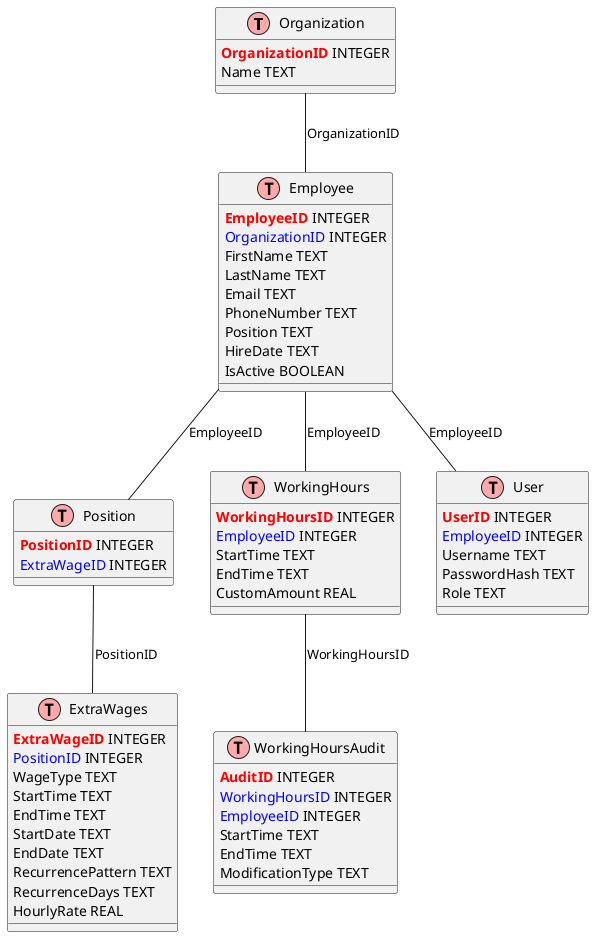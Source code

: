 @startuml

!define Table(name,desc) class name as "desc" << (T,#FFAAAA) >>
!define primary_key(x) <b><color:red>x</color></b>
!define foreign_key(x) <color:blue>x</color>

Table(organization, "Organization") {
  primary_key(OrganizationID) INTEGER
  Name TEXT
}

Table(employee, "Employee") {
  primary_key(EmployeeID) INTEGER
  foreign_key(OrganizationID) INTEGER
  FirstName TEXT
  LastName TEXT
  Email TEXT
  PhoneNumber TEXT
  Position TEXT
  HireDate TEXT
  IsActive BOOLEAN
}

Table(position, "Position") {
  primary_key(PositionID) INTEGER
  foreign_key(ExtraWageID) INTEGER
}

Table(extra_wages, "ExtraWages") {
  primary_key(ExtraWageID) INTEGER
  foreign_key(PositionID) INTEGER
  WageType TEXT
  StartTime TEXT
  EndTime TEXT
  StartDate TEXT
  EndDate TEXT
  RecurrencePattern TEXT
  RecurrenceDays TEXT
  HourlyRate REAL
}

Table(working_hours, "WorkingHours") {
  primary_key(WorkingHoursID) INTEGER
  foreign_key(EmployeeID) INTEGER
  StartTime TEXT
  EndTime TEXT
  CustomAmount REAL
}

Table(user, "User") {
  primary_key(UserID) INTEGER
  foreign_key(EmployeeID) INTEGER
  Username TEXT
  PasswordHash TEXT
  Role TEXT
}

Table(working_hours_audit, "WorkingHoursAudit") {
  primary_key(AuditID) INTEGER
  foreign_key(WorkingHoursID) INTEGER
  foreign_key(EmployeeID) INTEGER
  StartTime TEXT
  EndTime TEXT
  ModificationType TEXT
}

organization -- employee: OrganizationID
employee -- position: EmployeeID
position -- extra_wages: PositionID
employee -- working_hours: EmployeeID
employee -- user: EmployeeID
working_hours -- working_hours_audit: WorkingHoursID

@enduml
